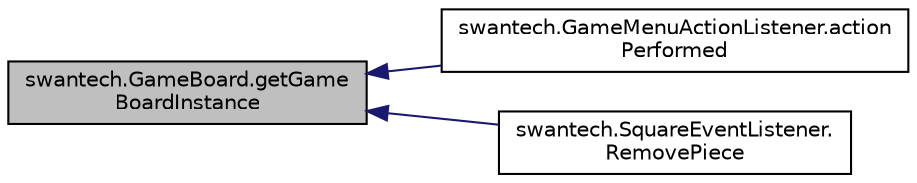 digraph "swantech.GameBoard.getGameBoardInstance"
{
  edge [fontname="Helvetica",fontsize="10",labelfontname="Helvetica",labelfontsize="10"];
  node [fontname="Helvetica",fontsize="10",shape=record];
  rankdir="LR";
  Node1 [label="swantech.GameBoard.getGame\lBoardInstance",height=0.2,width=0.4,color="black", fillcolor="grey75", style="filled", fontcolor="black"];
  Node1 -> Node2 [dir="back",color="midnightblue",fontsize="10",style="solid"];
  Node2 [label="swantech.GameMenuActionListener.action\lPerformed",height=0.2,width=0.4,color="black", fillcolor="white", style="filled",URL="$classswantech_1_1_game_menu_action_listener.html#a73c3d1d1aee78576d66bae3ca512e514"];
  Node1 -> Node3 [dir="back",color="midnightblue",fontsize="10",style="solid"];
  Node3 [label="swantech.SquareEventListener.\lRemovePiece",height=0.2,width=0.4,color="black", fillcolor="white", style="filled",URL="$classswantech_1_1_square_event_listener.html#a20ec344e232ddf50aaf2ecac0d26587e"];
}
